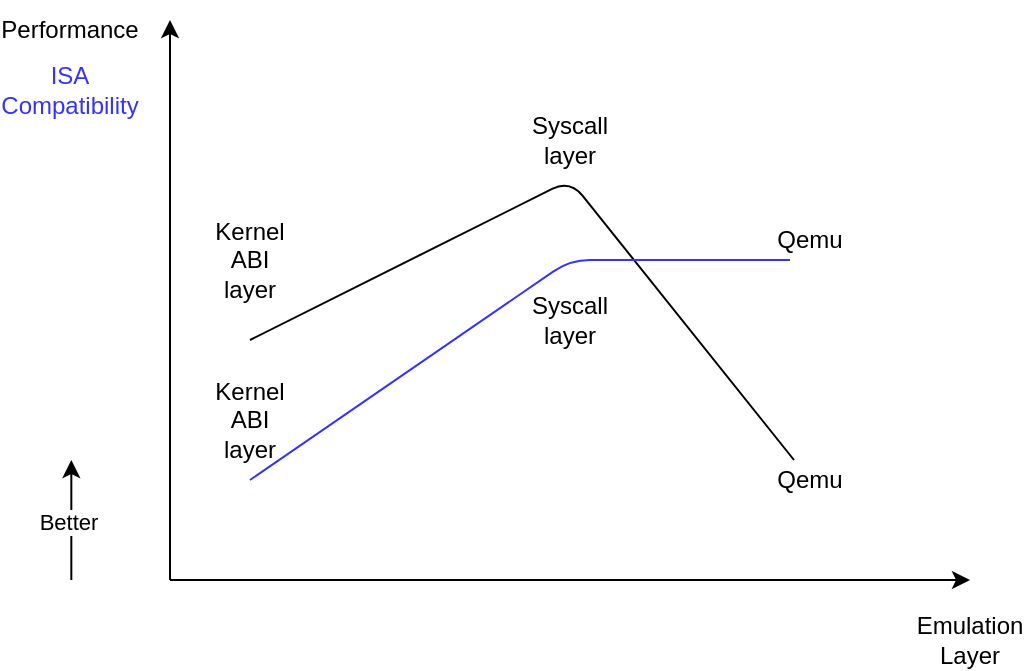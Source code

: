 <mxfile version="14.5.4" type="device"><diagram id="inMhSZR2dsDixtekfKi9" name="Page-1"><mxGraphModel dx="716" dy="399" grid="1" gridSize="10" guides="1" tooltips="1" connect="1" arrows="1" fold="1" page="1" pageScale="1" pageWidth="850" pageHeight="1100" math="0" shadow="0"><root><mxCell id="0"/><mxCell id="1" parent="0"/><mxCell id="gIZNUtX2MgrWVajtMj9t-1" value="" style="endArrow=classic;html=1;" parent="1" edge="1"><mxGeometry width="50" height="50" relative="1" as="geometry"><mxPoint x="200" y="320" as="sourcePoint"/><mxPoint x="200" y="40" as="targetPoint"/></mxGeometry></mxCell><mxCell id="gIZNUtX2MgrWVajtMj9t-2" value="" style="endArrow=classic;html=1;" parent="1" edge="1"><mxGeometry width="50" height="50" relative="1" as="geometry"><mxPoint x="200" y="320" as="sourcePoint"/><mxPoint x="600" y="320" as="targetPoint"/></mxGeometry></mxCell><mxCell id="gIZNUtX2MgrWVajtMj9t-3" value="Performance" style="text;html=1;strokeColor=none;fillColor=none;align=center;verticalAlign=middle;whiteSpace=wrap;rounded=0;" parent="1" vertex="1"><mxGeometry x="130" y="30" width="40" height="30" as="geometry"/></mxCell><mxCell id="gIZNUtX2MgrWVajtMj9t-4" value="Emulation Layer" style="text;html=1;strokeColor=none;fillColor=none;align=center;verticalAlign=middle;whiteSpace=wrap;rounded=0;" parent="1" vertex="1"><mxGeometry x="580" y="340" width="40" height="20" as="geometry"/></mxCell><mxCell id="gIZNUtX2MgrWVajtMj9t-5" value="&lt;font color=&quot;#3333ff&quot;&gt;ISA Compatibility&lt;/font&gt;" style="text;html=1;strokeColor=none;fillColor=none;align=center;verticalAlign=middle;whiteSpace=wrap;rounded=0;" parent="1" vertex="1"><mxGeometry x="130" y="60" width="40" height="30" as="geometry"/></mxCell><mxCell id="gIZNUtX2MgrWVajtMj9t-8" value="" style="endArrow=classic;html=1;" parent="1" edge="1"><mxGeometry width="50" height="50" relative="1" as="geometry"><mxPoint x="150.66" y="320" as="sourcePoint"/><mxPoint x="150.66" y="260" as="targetPoint"/></mxGeometry></mxCell><mxCell id="gIZNUtX2MgrWVajtMj9t-9" value="Better" style="edgeLabel;html=1;align=center;verticalAlign=middle;resizable=0;points=[];" parent="gIZNUtX2MgrWVajtMj9t-8" vertex="1" connectable="0"><mxGeometry x="-0.487" y="-1" relative="1" as="geometry"><mxPoint x="-3" y="-14" as="offset"/></mxGeometry></mxCell><mxCell id="gIZNUtX2MgrWVajtMj9t-12" value="" style="endArrow=none;html=1;" parent="1" target="gIZNUtX2MgrWVajtMj9t-13" edge="1"><mxGeometry width="50" height="50" relative="1" as="geometry"><mxPoint x="240" y="200" as="sourcePoint"/><mxPoint x="520" y="280" as="targetPoint"/><Array as="points"><mxPoint x="400" y="120"/></Array></mxGeometry></mxCell><mxCell id="gIZNUtX2MgrWVajtMj9t-13" value="Qemu" style="text;html=1;strokeColor=none;fillColor=none;align=center;verticalAlign=middle;whiteSpace=wrap;rounded=0;" parent="1" vertex="1"><mxGeometry x="500" y="260" width="40" height="20" as="geometry"/></mxCell><mxCell id="gIZNUtX2MgrWVajtMj9t-14" value="Syscall layer" style="text;html=1;strokeColor=none;fillColor=none;align=center;verticalAlign=middle;whiteSpace=wrap;rounded=0;" parent="1" vertex="1"><mxGeometry x="380" y="90" width="40" height="20" as="geometry"/></mxCell><mxCell id="gIZNUtX2MgrWVajtMj9t-17" value="Kernel ABI layer" style="text;html=1;strokeColor=none;fillColor=none;align=center;verticalAlign=middle;whiteSpace=wrap;rounded=0;" parent="1" vertex="1"><mxGeometry x="220" y="150" width="40" height="20" as="geometry"/></mxCell><mxCell id="gIZNUtX2MgrWVajtMj9t-18" value="" style="endArrow=none;html=1;strokeColor=#3333FF;" parent="1" edge="1"><mxGeometry width="50" height="50" relative="1" as="geometry"><mxPoint x="240" y="270" as="sourcePoint"/><mxPoint x="510" y="160" as="targetPoint"/><Array as="points"><mxPoint x="400" y="160"/></Array></mxGeometry></mxCell><mxCell id="gIZNUtX2MgrWVajtMj9t-20" value="Qemu" style="text;html=1;strokeColor=none;fillColor=none;align=center;verticalAlign=middle;whiteSpace=wrap;rounded=0;" parent="1" vertex="1"><mxGeometry x="500" y="140" width="40" height="20" as="geometry"/></mxCell><mxCell id="gIZNUtX2MgrWVajtMj9t-21" value="Syscall layer" style="text;html=1;strokeColor=none;fillColor=none;align=center;verticalAlign=middle;whiteSpace=wrap;rounded=0;" parent="1" vertex="1"><mxGeometry x="380" y="180" width="40" height="20" as="geometry"/></mxCell><mxCell id="gIZNUtX2MgrWVajtMj9t-22" value="Kernel ABI layer" style="text;html=1;strokeColor=none;fillColor=none;align=center;verticalAlign=middle;whiteSpace=wrap;rounded=0;" parent="1" vertex="1"><mxGeometry x="220" y="230" width="40" height="20" as="geometry"/></mxCell></root></mxGraphModel></diagram></mxfile>